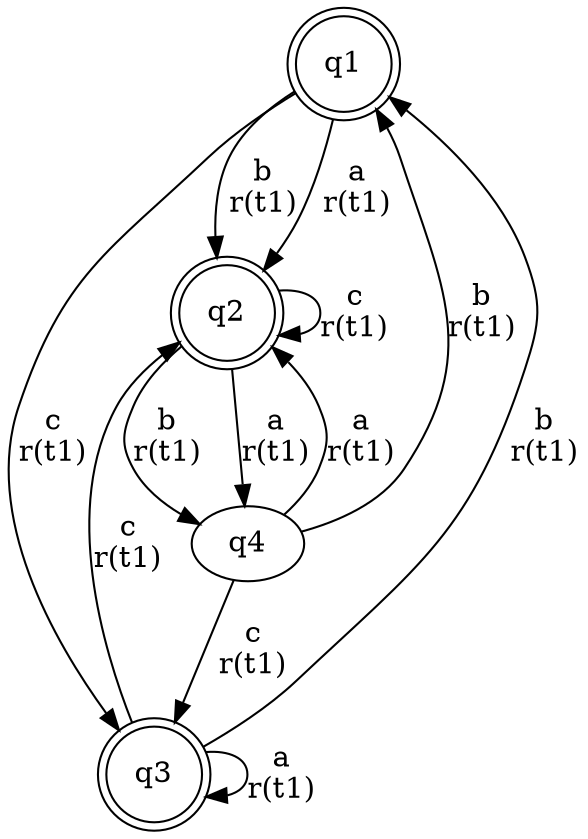 digraph "tests_1/test97/solution501/solution" {
	q1[label=q1 shape=doublecircle]
	q2[label=q2 shape=doublecircle]
	q4[label=q4]
	q3[label=q3 shape=doublecircle]
	q1 -> q2[label="b\nr(t1)\n"]
	q2 -> q4[label="b\nr(t1)\n"]
	q4 -> q2[label="a\nr(t1)\n"]
	q4 -> q1[label="b\nr(t1)\n"]
	q4 -> q3[label="c\nr(t1)\n"]
	q3 -> q3[label="a\nr(t1)\n"]
	q3 -> q1[label="b\nr(t1)\n"]
	q3 -> q2[label="c\nr(t1)\n"]
	q2 -> q4[label="a\nr(t1)\n"]
	q2 -> q2[label="c\nr(t1)\n"]
	q1 -> q2[label="a\nr(t1)\n"]
	q1 -> q3[label="c\nr(t1)\n"]
}
